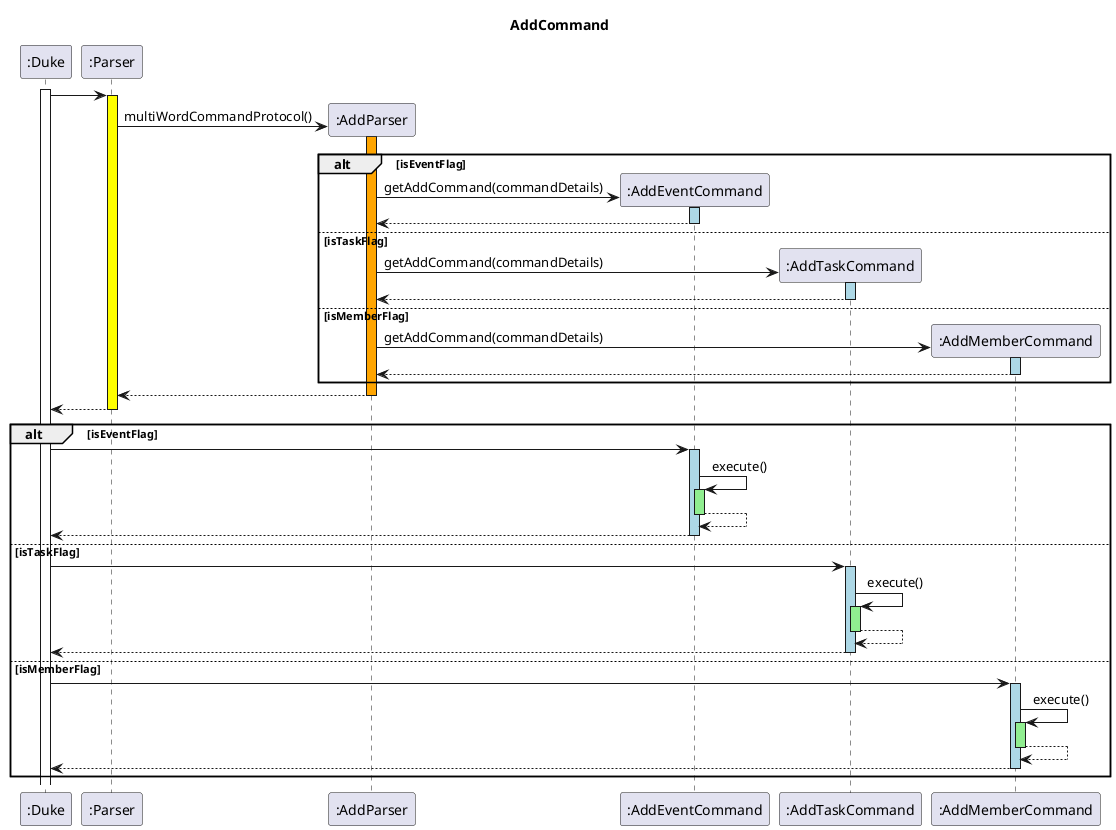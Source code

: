 @startuml
title AddCommand

participant ":Duke" as Duke
activate Duke

participant ":Parser" as Parser
Duke -> Parser
activate Parser #yellow
create ":AddParser" as AddParser
Parser -> AddParser: multiWordCommandProtocol()
activate AddParser #orange

alt isEventFlag
create ":AddEventCommand" as AddEventCommand
AddParser -> AddEventCommand: getAddCommand(commandDetails)
activate AddEventCommand #lightblue
return

else isTaskFlag
create ":AddTaskCommand" as AddTaskCommand
AddParser -> AddTaskCommand: getAddCommand(commandDetails)
activate AddTaskCommand #lightblue
return

else isMemberFlag
create ":AddMemberCommand" as AddMemberCommand
AddParser -> AddMemberCommand: getAddCommand(commandDetails)
activate AddMemberCommand #lightblue
return
end

return
return

alt isEventFlag
Duke -> AddEventCommand
activate AddEventCommand #lightblue
AddEventCommand -> AddEventCommand: execute()
activate AddEventCommand #lightgreen
return
return

else isTaskFlag
Duke -> AddTaskCommand
activate AddTaskCommand #lightblue
AddTaskCommand -> AddTaskCommand: execute()
activate AddTaskCommand #lightgreen
return
return

else isMemberFlag
Duke -> AddMemberCommand
activate AddMemberCommand #lightblue
AddMemberCommand -> AddMemberCommand: execute()
activate AddMemberCommand #lightgreen
return
return
end

@enduml
